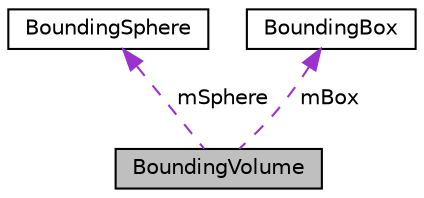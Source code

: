 digraph "BoundingVolume"
{
 // INTERACTIVE_SVG=YES
  edge [fontname="Helvetica",fontsize="10",labelfontname="Helvetica",labelfontsize="10"];
  node [fontname="Helvetica",fontsize="10",shape=record];
  Node1 [label="BoundingVolume",height=0.2,width=0.4,color="black", fillcolor="grey75", style="filled" fontcolor="black"];
  Node2 -> Node1 [dir="back",color="darkorchid3",fontsize="10",style="dashed",label=" mSphere" ,fontname="Helvetica"];
  Node2 [label="BoundingSphere",height=0.2,width=0.4,color="black", fillcolor="white", style="filled",URL="$_bounding_volume_8h.html#class_bounding_sphere",tooltip="Defines a 3D sphere. "];
  Node3 -> Node1 [dir="back",color="darkorchid3",fontsize="10",style="dashed",label=" mBox" ,fontname="Helvetica"];
  Node3 [label="BoundingBox",height=0.2,width=0.4,color="black", fillcolor="white", style="filled",URL="$_bounding_volume_8h.html#class_bounding_box",tooltip="Defines a 3D rectangle. "];
}
